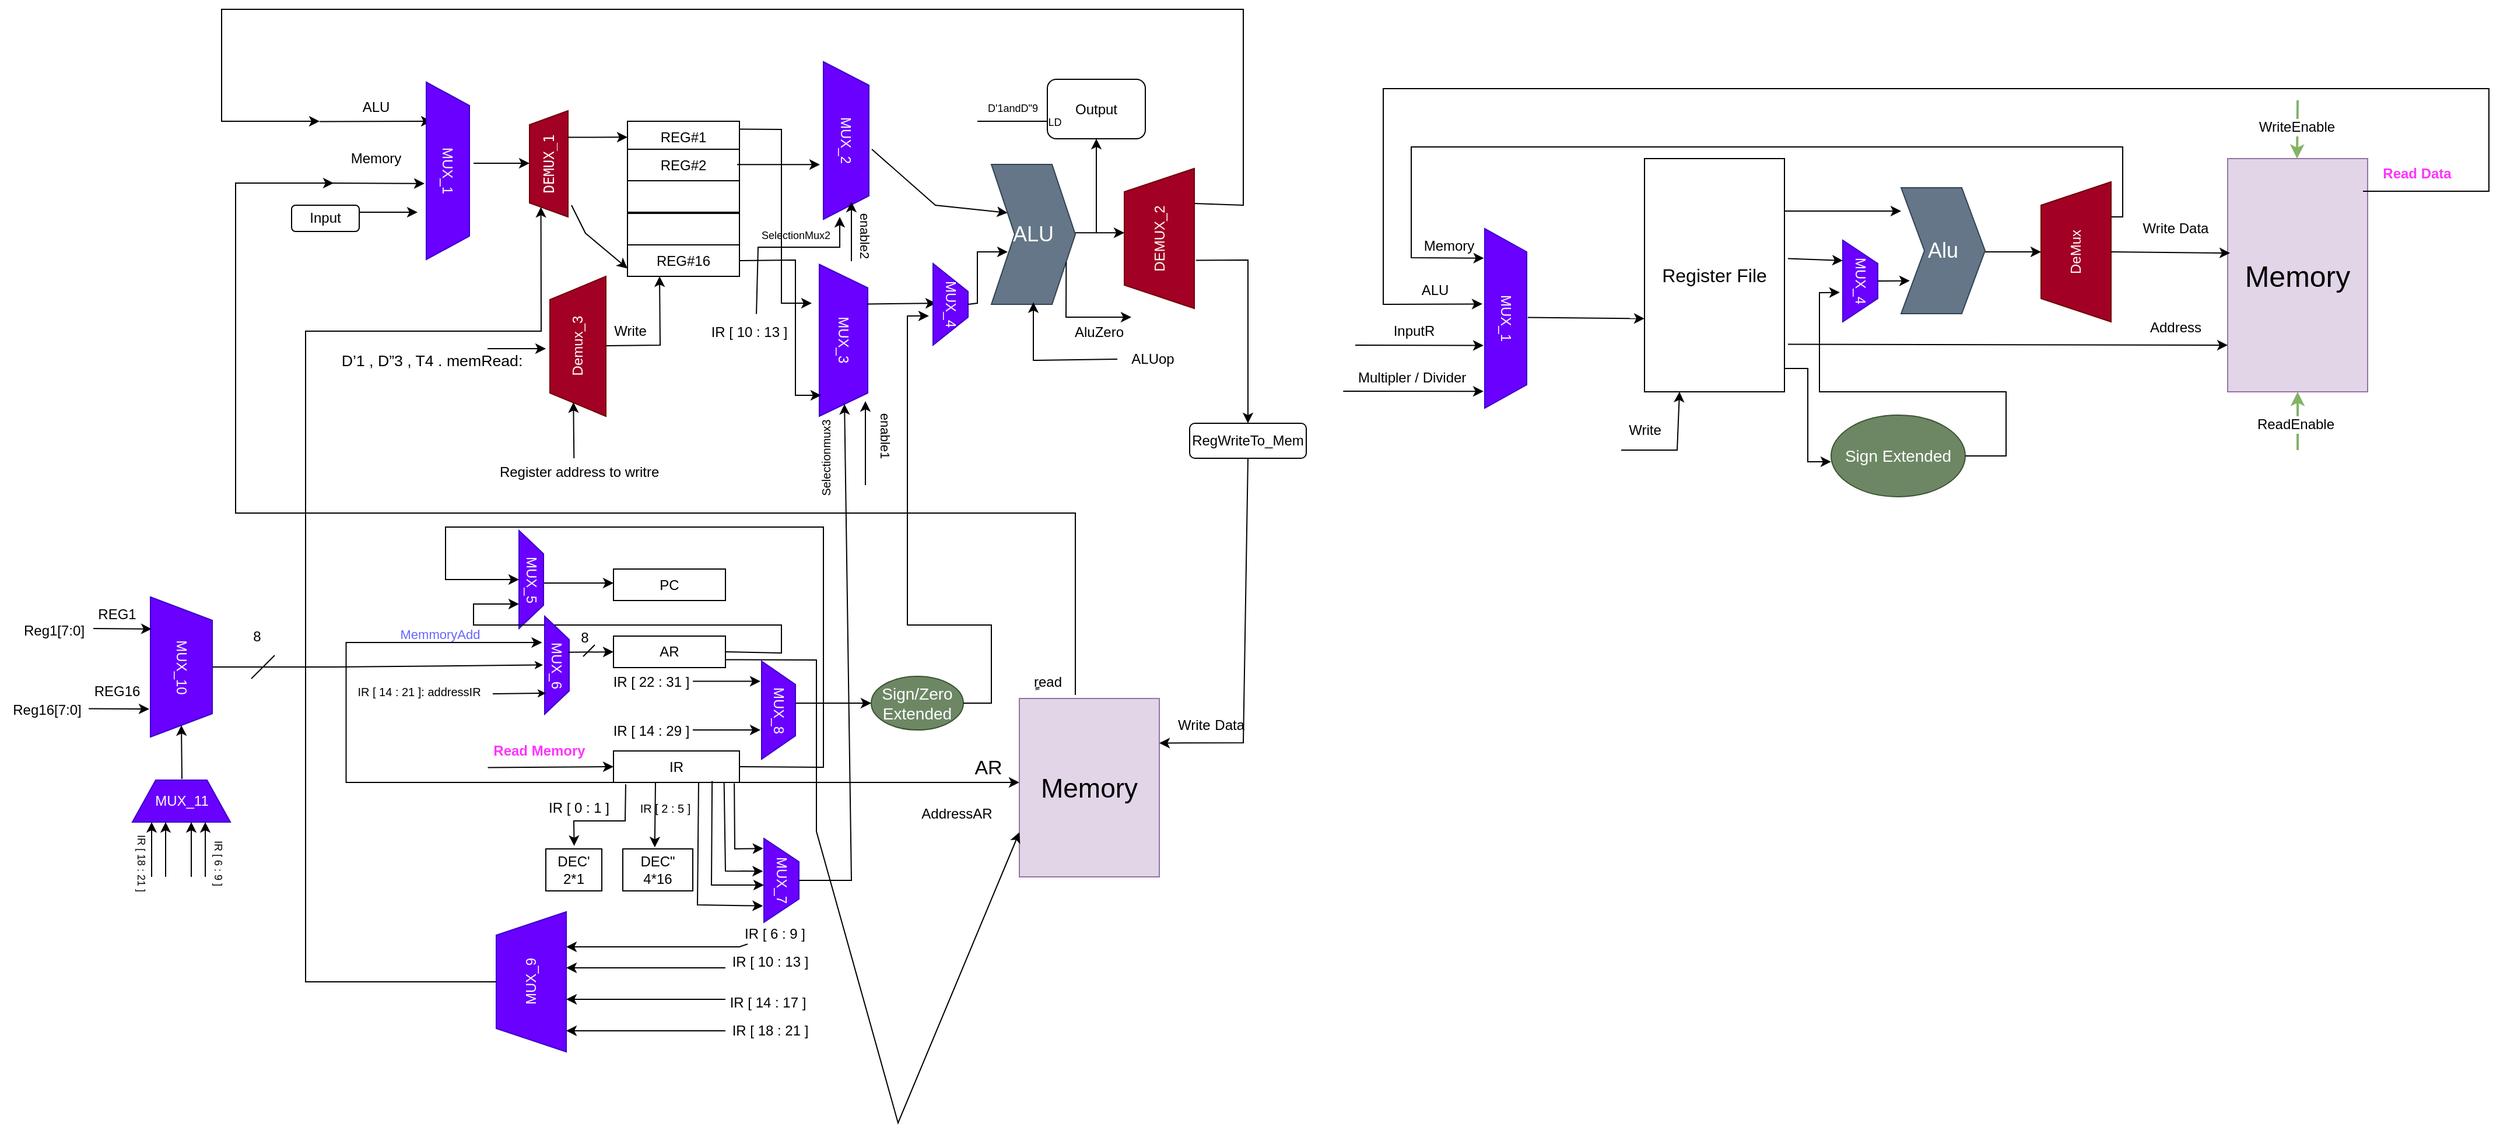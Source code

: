 <mxfile version="22.1.11" type="github">
  <diagram name="Page-1" id="VMmEMs2v5w9JZBRWIj8U">
    <mxGraphModel dx="580" dy="396" grid="1" gridSize="10" guides="1" tooltips="1" connect="1" arrows="1" fold="1" page="1" pageScale="1" pageWidth="1100" pageHeight="850" math="0" shadow="0">
      <root>
        <mxCell id="0" />
        <mxCell id="1" parent="0" />
        <mxCell id="eH6Ev0qvNWa33SyveMWL-1" value="&lt;font style=&quot;font-size: 25px;&quot;&gt;Memory&lt;/font&gt;" style="rounded=0;whiteSpace=wrap;html=1;fillColor=#e1d5e7;strokeColor=#9673a6;" parent="1" vertex="1">
          <mxGeometry x="2220" y="303" width="120" height="200" as="geometry" />
        </mxCell>
        <mxCell id="eH6Ev0qvNWa33SyveMWL-2" value="Address" style="text;html=1;align=center;verticalAlign=middle;resizable=0;points=[];autosize=1;strokeColor=none;fillColor=none;" parent="1" vertex="1">
          <mxGeometry x="2140" y="433" width="70" height="30" as="geometry" />
        </mxCell>
        <mxCell id="eH6Ev0qvNWa33SyveMWL-3" value="" style="endArrow=classic;html=1;rounded=0;entryX=0.42;entryY=1.056;entryDx=0;entryDy=0;entryPerimeter=0;" parent="1" target="eH6Ev0qvNWa33SyveMWL-23" edge="1">
          <mxGeometry width="50" height="50" relative="1" as="geometry">
            <mxPoint x="2336" y="331" as="sourcePoint" />
            <mxPoint x="1508" y="355" as="targetPoint" />
            <Array as="points">
              <mxPoint x="2444" y="331" />
              <mxPoint x="2444" y="243" />
              <mxPoint x="1780" y="243" />
              <mxPoint x="1568" y="243" />
              <mxPoint x="1496" y="243" />
              <mxPoint x="1496" y="428" />
            </Array>
          </mxGeometry>
        </mxCell>
        <mxCell id="eH6Ev0qvNWa33SyveMWL-4" value="&lt;font style=&quot;font-size: 16px;&quot;&gt;Register File&lt;/font&gt;" style="rounded=0;whiteSpace=wrap;html=1;" parent="1" vertex="1">
          <mxGeometry x="1720" y="303" width="120" height="200" as="geometry" />
        </mxCell>
        <mxCell id="eH6Ev0qvNWa33SyveMWL-5" value="&lt;b&gt;&lt;font color=&quot;#ff33ff&quot;&gt;Read Data&lt;/font&gt;&lt;/b&gt;" style="text;html=1;align=center;verticalAlign=middle;resizable=0;points=[];autosize=1;strokeColor=none;fillColor=none;" parent="1" vertex="1">
          <mxGeometry x="2340" y="304" width="84" height="24" as="geometry" />
        </mxCell>
        <mxCell id="eH6Ev0qvNWa33SyveMWL-6" value="" style="endArrow=classic;html=1;rounded=0;" parent="1" edge="1">
          <mxGeometry width="50" height="50" relative="1" as="geometry">
            <mxPoint x="1840" y="348" as="sourcePoint" />
            <mxPoint x="1940" y="348" as="targetPoint" />
          </mxGeometry>
        </mxCell>
        <mxCell id="eH6Ev0qvNWa33SyveMWL-7" value="" style="endArrow=classic;html=1;rounded=0;exitX=0.75;exitY=1;exitDx=0;exitDy=0;entryX=0.165;entryY=1.019;entryDx=0;entryDy=0;entryPerimeter=0;" parent="1" target="eH6Ev0qvNWa33SyveMWL-23" edge="1">
          <mxGeometry width="50" height="50" relative="1" as="geometry">
            <mxPoint x="2090" y="353" as="sourcePoint" />
            <mxPoint x="1520" y="391" as="targetPoint" />
            <Array as="points">
              <mxPoint x="2130" y="353" />
              <mxPoint x="2130" y="293" />
              <mxPoint x="2050" y="293" />
              <mxPoint x="1650" y="293" />
              <mxPoint x="1520" y="293" />
              <mxPoint x="1520" y="388" />
            </Array>
          </mxGeometry>
        </mxCell>
        <mxCell id="eH6Ev0qvNWa33SyveMWL-8" value="" style="endArrow=classic;html=1;rounded=0;exitX=1.025;exitY=0.429;exitDx=0;exitDy=0;exitPerimeter=0;entryX=0.25;entryY=1;entryDx=0;entryDy=0;" parent="1" source="eH6Ev0qvNWa33SyveMWL-4" target="eH6Ev0qvNWa33SyveMWL-21" edge="1">
          <mxGeometry width="50" height="50" relative="1" as="geometry">
            <mxPoint x="1880" y="412.45" as="sourcePoint" />
            <mxPoint x="1880" y="413" as="targetPoint" />
          </mxGeometry>
        </mxCell>
        <mxCell id="eH6Ev0qvNWa33SyveMWL-9" value="" style="endArrow=classic;html=1;rounded=0;exitX=1.025;exitY=0.796;exitDx=0;exitDy=0;exitPerimeter=0;entryX=-0.008;entryY=0.829;entryDx=0;entryDy=0;entryPerimeter=0;" parent="1" source="eH6Ev0qvNWa33SyveMWL-4" edge="1">
          <mxGeometry width="50" height="50" relative="1" as="geometry">
            <mxPoint x="1883" y="465.11" as="sourcePoint" />
            <mxPoint x="2220" y="463.0" as="targetPoint" />
          </mxGeometry>
        </mxCell>
        <mxCell id="eH6Ev0qvNWa33SyveMWL-10" value="Write Data" style="text;html=1;align=center;verticalAlign=middle;resizable=0;points=[];autosize=1;strokeColor=none;fillColor=none;" parent="1" vertex="1">
          <mxGeometry x="2135" y="348" width="80" height="30" as="geometry" />
        </mxCell>
        <mxCell id="eH6Ev0qvNWa33SyveMWL-11" value="DeMux" style="shape=trapezoid;perimeter=trapezoidPerimeter;whiteSpace=wrap;html=1;fixedSize=1;rotation=-90;fillColor=#a20025;fontColor=#ffffff;strokeColor=#6F0000;" parent="1" vertex="1">
          <mxGeometry x="2030" y="353" width="120" height="60" as="geometry" />
        </mxCell>
        <mxCell id="eH6Ev0qvNWa33SyveMWL-12" value="" style="endArrow=classic;html=1;rounded=0;entryX=0.017;entryY=0.405;entryDx=0;entryDy=0;entryPerimeter=0;" parent="1" target="eH6Ev0qvNWa33SyveMWL-1" edge="1">
          <mxGeometry width="50" height="50" relative="1" as="geometry">
            <mxPoint x="2120" y="383" as="sourcePoint" />
            <mxPoint x="2170" y="333" as="targetPoint" />
          </mxGeometry>
        </mxCell>
        <mxCell id="eH6Ev0qvNWa33SyveMWL-13" value="" style="endArrow=classic;html=1;rounded=0;entryX=0.5;entryY=0;entryDx=0;entryDy=0;" parent="1" target="eH6Ev0qvNWa33SyveMWL-11" edge="1">
          <mxGeometry width="50" height="50" relative="1" as="geometry">
            <mxPoint x="2010" y="383" as="sourcePoint" />
            <mxPoint x="2060" y="333" as="targetPoint" />
          </mxGeometry>
        </mxCell>
        <mxCell id="eH6Ev0qvNWa33SyveMWL-14" value="" style="endArrow=classic;html=1;rounded=0;entryX=0.425;entryY=-0.01;entryDx=0;entryDy=0;entryPerimeter=0;fillColor=#d5e8d4;strokeColor=#82b366;strokeWidth=2;" parent="1" edge="1">
          <mxGeometry relative="1" as="geometry">
            <mxPoint x="2280" y="253" as="sourcePoint" />
            <mxPoint x="2279.5" y="303" as="targetPoint" />
          </mxGeometry>
        </mxCell>
        <mxCell id="eH6Ev0qvNWa33SyveMWL-15" value="WriteEnable" style="edgeLabel;html=1;align=center;verticalAlign=middle;resizable=0;points=[];fontSize=12;" parent="eH6Ev0qvNWa33SyveMWL-14" connectable="0" vertex="1">
          <mxGeometry x="-0.08" y="-1" relative="1" as="geometry">
            <mxPoint as="offset" />
          </mxGeometry>
        </mxCell>
        <mxCell id="eH6Ev0qvNWa33SyveMWL-16" value="" style="endArrow=classic;html=1;rounded=0;entryX=0.5;entryY=1;entryDx=0;entryDy=0;fillColor=#d5e8d4;strokeColor=#82b366;strokeWidth=2;" parent="1" target="eH6Ev0qvNWa33SyveMWL-1" edge="1">
          <mxGeometry relative="1" as="geometry">
            <mxPoint x="2280" y="553" as="sourcePoint" />
            <mxPoint x="2259.5" y="583" as="targetPoint" />
          </mxGeometry>
        </mxCell>
        <mxCell id="eH6Ev0qvNWa33SyveMWL-17" value="ReadEnable" style="edgeLabel;html=1;align=center;verticalAlign=middle;resizable=0;points=[];fontSize=12;" parent="eH6Ev0qvNWa33SyveMWL-16" connectable="0" vertex="1">
          <mxGeometry x="-0.12" y="2" relative="1" as="geometry">
            <mxPoint as="offset" />
          </mxGeometry>
        </mxCell>
        <mxCell id="eH6Ev0qvNWa33SyveMWL-18" value="" style="endArrow=classic;html=1;rounded=0;entryX=0;entryY=0.571;entryDx=0;entryDy=0;entryPerimeter=0;" parent="1" target="eH6Ev0qvNWa33SyveMWL-19" edge="1">
          <mxGeometry width="50" height="50" relative="1" as="geometry">
            <mxPoint x="1840" y="483" as="sourcePoint" />
            <mxPoint x="1800" y="603" as="targetPoint" />
            <Array as="points">
              <mxPoint x="1860" y="483" />
              <mxPoint x="1860" y="563" />
            </Array>
          </mxGeometry>
        </mxCell>
        <mxCell id="eH6Ev0qvNWa33SyveMWL-19" value="&lt;font style=&quot;font-size: 14px;&quot;&gt;Sign Extended&lt;/font&gt;" style="ellipse;whiteSpace=wrap;html=1;fillColor=#6d8764;strokeColor=#3A5431;fontColor=#ffffff;" parent="1" vertex="1">
          <mxGeometry x="1880" y="523" width="115" height="70" as="geometry" />
        </mxCell>
        <mxCell id="eH6Ev0qvNWa33SyveMWL-20" value="" style="endArrow=classic;html=1;rounded=0;exitX=1;exitY=0.5;exitDx=0;exitDy=0;entryX=0.64;entryY=1.085;entryDx=0;entryDy=0;entryPerimeter=0;" parent="1" source="eH6Ev0qvNWa33SyveMWL-19" target="eH6Ev0qvNWa33SyveMWL-21" edge="1">
          <mxGeometry width="50" height="50" relative="1" as="geometry">
            <mxPoint x="2037.5" y="573" as="sourcePoint" />
            <mxPoint x="1850" y="423" as="targetPoint" />
            <Array as="points">
              <mxPoint x="2030" y="558" />
              <mxPoint x="2030" y="503" />
              <mxPoint x="1910" y="503" />
              <mxPoint x="1870" y="503" />
              <mxPoint x="1870" y="418" />
            </Array>
          </mxGeometry>
        </mxCell>
        <mxCell id="eH6Ev0qvNWa33SyveMWL-21" value="MUX_4" style="shape=trapezoid;perimeter=trapezoidPerimeter;whiteSpace=wrap;html=1;fixedSize=1;rotation=90;fillColor=#6a00ff;fontColor=#ffffff;strokeColor=#3700CC;" parent="1" vertex="1">
          <mxGeometry x="1870" y="393" width="70" height="30" as="geometry" />
        </mxCell>
        <mxCell id="eH6Ev0qvNWa33SyveMWL-22" value="" style="endArrow=classic;html=1;rounded=0;exitX=0.5;exitY=0;exitDx=0;exitDy=0;entryX=0.677;entryY=0.965;entryDx=0;entryDy=0;entryPerimeter=0;" parent="1" source="eH6Ev0qvNWa33SyveMWL-21" edge="1">
          <mxGeometry width="50" height="50" relative="1" as="geometry">
            <mxPoint x="1910" y="483" as="sourcePoint" />
            <mxPoint x="1947.45" y="407.78" as="targetPoint" />
          </mxGeometry>
        </mxCell>
        <mxCell id="eH6Ev0qvNWa33SyveMWL-23" value="MUX_1" style="shape=trapezoid;perimeter=trapezoidPerimeter;whiteSpace=wrap;html=1;fixedSize=1;rotation=90;fillColor=#6a00ff;fontColor=#ffffff;strokeColor=#3700CC;" parent="1" vertex="1">
          <mxGeometry x="1524" y="422" width="154" height="36" as="geometry" />
        </mxCell>
        <mxCell id="eH6Ev0qvNWa33SyveMWL-24" value="" style="endArrow=classic;html=1;rounded=0;exitX=0.312;exitY=-0.037;exitDx=0;exitDy=0;entryX=0.003;entryY=0.545;entryDx=0;entryDy=0;entryPerimeter=0;exitPerimeter=0;" parent="1" edge="1">
          <mxGeometry width="50" height="50" relative="1" as="geometry">
            <mxPoint x="1619.972" y="439.248" as="sourcePoint" />
            <mxPoint x="1720" y="440.2" as="targetPoint" />
          </mxGeometry>
        </mxCell>
        <mxCell id="eH6Ev0qvNWa33SyveMWL-25" value="" style="endArrow=classic;html=1;rounded=0;" parent="1" edge="1">
          <mxGeometry width="50" height="50" relative="1" as="geometry">
            <mxPoint x="590" y="324" as="sourcePoint" />
            <mxPoint x="674" y="324.42" as="targetPoint" />
          </mxGeometry>
        </mxCell>
        <mxCell id="eH6Ev0qvNWa33SyveMWL-26" value="&lt;pre&gt;&lt;font style=&quot;font-size: 12px;&quot;&gt;DEMUX_1&lt;/font&gt;&lt;/pre&gt;" style="shape=trapezoid;perimeter=trapezoidPerimeter;whiteSpace=wrap;html=1;fixedSize=1;rotation=-90;size=12;fillColor=#a20025;fontColor=#ffffff;strokeColor=#6F0000;" parent="1" vertex="1">
          <mxGeometry x="735" y="291" width="91" height="33" as="geometry" />
        </mxCell>
        <mxCell id="eH6Ev0qvNWa33SyveMWL-27" value="" style="endArrow=classic;html=1;rounded=0;exitX=0.75;exitY=1;exitDx=0;exitDy=0;" parent="1" source="eH6Ev0qvNWa33SyveMWL-26" target="eH6Ev0qvNWa33SyveMWL-28" edge="1">
          <mxGeometry width="50" height="50" relative="1" as="geometry">
            <mxPoint x="812" y="295" as="sourcePoint" />
            <mxPoint x="819" y="297.35" as="targetPoint" />
          </mxGeometry>
        </mxCell>
        <mxCell id="eH6Ev0qvNWa33SyveMWL-28" value="REG#1" style="rounded=0;whiteSpace=wrap;html=1;" parent="1" vertex="1">
          <mxGeometry x="848" y="271" width="96" height="27" as="geometry" />
        </mxCell>
        <mxCell id="eH6Ev0qvNWa33SyveMWL-29" value="REG#2" style="rounded=0;whiteSpace=wrap;html=1;" parent="1" vertex="1">
          <mxGeometry x="848" y="295" width="96" height="27" as="geometry" />
        </mxCell>
        <mxCell id="eH6Ev0qvNWa33SyveMWL-30" value="" style="rounded=0;whiteSpace=wrap;html=1;" parent="1" vertex="1">
          <mxGeometry x="848" y="322" width="96" height="27" as="geometry" />
        </mxCell>
        <mxCell id="eH6Ev0qvNWa33SyveMWL-31" value="" style="rounded=0;whiteSpace=wrap;html=1;" parent="1" vertex="1">
          <mxGeometry x="848" y="350" width="96" height="27" as="geometry" />
        </mxCell>
        <mxCell id="eH6Ev0qvNWa33SyveMWL-32" value="REG#16" style="rounded=0;whiteSpace=wrap;html=1;" parent="1" vertex="1">
          <mxGeometry x="848" y="377" width="96" height="27" as="geometry" />
        </mxCell>
        <mxCell id="eH6Ev0qvNWa33SyveMWL-33" value="AR" style="rounded=0;whiteSpace=wrap;html=1;" parent="1" vertex="1">
          <mxGeometry x="836" y="712.5" width="96" height="27" as="geometry" />
        </mxCell>
        <mxCell id="eH6Ev0qvNWa33SyveMWL-34" value="PC" style="rounded=0;whiteSpace=wrap;html=1;" parent="1" vertex="1">
          <mxGeometry x="836" y="655" width="96" height="27" as="geometry" />
        </mxCell>
        <mxCell id="eH6Ev0qvNWa33SyveMWL-35" value="IR" style="rounded=0;whiteSpace=wrap;html=1;" parent="1" vertex="1">
          <mxGeometry x="836" y="811" width="108" height="27" as="geometry" />
        </mxCell>
        <mxCell id="eH6Ev0qvNWa33SyveMWL-36" value="" style="endArrow=classic;html=1;rounded=0;" parent="1" edge="1">
          <mxGeometry width="50" height="50" relative="1" as="geometry">
            <mxPoint x="776" y="667" as="sourcePoint" />
            <mxPoint x="836" y="667" as="targetPoint" />
            <Array as="points">
              <mxPoint x="776" y="667" />
            </Array>
          </mxGeometry>
        </mxCell>
        <mxCell id="eH6Ev0qvNWa33SyveMWL-37" value="" style="endArrow=classic;html=1;rounded=0;exitX=0.095;exitY=1.063;exitDx=0;exitDy=0;exitPerimeter=0;entryX=0;entryY=0.5;entryDx=0;entryDy=0;" parent="1" target="eH6Ev0qvNWa33SyveMWL-35" edge="1">
          <mxGeometry width="50" height="50" relative="1" as="geometry">
            <mxPoint x="728.26" y="825.252" as="sourcePoint" />
            <mxPoint x="836" y="823" as="targetPoint" />
          </mxGeometry>
        </mxCell>
        <mxCell id="eH6Ev0qvNWa33SyveMWL-38" value="&lt;font color=&quot;#ff33ff&quot;&gt;Read Memory&lt;br&gt;&lt;/font&gt;" style="text;html=1;align=center;verticalAlign=middle;resizable=0;points=[];autosize=1;strokeColor=none;fillColor=none;fontStyle=1" parent="1" vertex="1">
          <mxGeometry x="718" y="799" width="108" height="24" as="geometry" />
        </mxCell>
        <mxCell id="eH6Ev0qvNWa33SyveMWL-39" value="MUX_5" style="shape=trapezoid;perimeter=trapezoidPerimeter;whiteSpace=wrap;html=1;fixedSize=1;rotation=90;fillColor=#6a00ff;fontColor=#ffffff;strokeColor=#3700CC;" parent="1" vertex="1">
          <mxGeometry x="723.5" y="653.5" width="84" height="21" as="geometry" />
        </mxCell>
        <mxCell id="eH6Ev0qvNWa33SyveMWL-40" value="" style="endArrow=classic;html=1;rounded=0;entryX=0.75;entryY=1;entryDx=0;entryDy=0;exitX=1;exitY=0.5;exitDx=0;exitDy=0;" parent="1" source="eH6Ev0qvNWa33SyveMWL-33" target="eH6Ev0qvNWa33SyveMWL-39" edge="1">
          <mxGeometry width="50" height="50" relative="1" as="geometry">
            <mxPoint x="980" y="775" as="sourcePoint" />
            <mxPoint x="704" y="675" as="targetPoint" />
            <Array as="points">
              <mxPoint x="980" y="727" />
              <mxPoint x="980" y="703" />
              <mxPoint x="716" y="703" />
              <mxPoint x="716" y="685" />
            </Array>
          </mxGeometry>
        </mxCell>
        <mxCell id="eH6Ev0qvNWa33SyveMWL-41" value="" style="endArrow=classic;html=1;rounded=0;entryX=0.5;entryY=1;entryDx=0;entryDy=0;exitX=1;exitY=0.5;exitDx=0;exitDy=0;" parent="1" source="eH6Ev0qvNWa33SyveMWL-35" target="eH6Ev0qvNWa33SyveMWL-39" edge="1">
          <mxGeometry width="50" height="50" relative="1" as="geometry">
            <mxPoint x="932" y="779" as="sourcePoint" />
            <mxPoint x="728" y="667" as="targetPoint" />
            <Array as="points">
              <mxPoint x="1016" y="825" />
              <mxPoint x="1016" y="619" />
              <mxPoint x="692" y="619" />
              <mxPoint x="692" y="664" />
            </Array>
          </mxGeometry>
        </mxCell>
        <mxCell id="eH6Ev0qvNWa33SyveMWL-42" value="" style="endArrow=classic;startArrow=classic;html=1;rounded=0;" parent="1" edge="1">
          <mxGeometry width="50" height="50" relative="1" as="geometry">
            <mxPoint x="1184" y="838" as="sourcePoint" />
            <mxPoint x="774.75" y="718" as="targetPoint" />
            <Array as="points">
              <mxPoint x="606.75" y="838" />
              <mxPoint x="606.75" y="718" />
            </Array>
          </mxGeometry>
        </mxCell>
        <mxCell id="eH6Ev0qvNWa33SyveMWL-43" value="&lt;span style=&quot;font-size: 17px;&quot;&gt;AR&lt;/span&gt;" style="edgeLabel;html=1;align=center;verticalAlign=middle;resizable=0;points=[];" parent="eH6Ev0qvNWa33SyveMWL-42" vertex="1" connectable="0">
          <mxGeometry x="-0.936" y="-2" relative="1" as="geometry">
            <mxPoint y="-10" as="offset" />
          </mxGeometry>
        </mxCell>
        <mxCell id="eH6Ev0qvNWa33SyveMWL-44" value="&lt;font style=&quot;font-size: 23px;&quot;&gt;Memory&lt;/font&gt;" style="rounded=0;whiteSpace=wrap;html=1;fillColor=#e1d5e7;strokeColor=#9673a6;" parent="1" vertex="1">
          <mxGeometry x="1184" y="766" width="120" height="153" as="geometry" />
        </mxCell>
        <mxCell id="eH6Ev0qvNWa33SyveMWL-45" value="Memory" style="text;html=1;align=center;verticalAlign=middle;resizable=0;points=[];autosize=1;strokeColor=none;fillColor=none;" parent="1" vertex="1">
          <mxGeometry x="596" y="291" width="72" height="24" as="geometry" />
        </mxCell>
        <mxCell id="eH6Ev0qvNWa33SyveMWL-46" value="" style="endArrow=classic;html=1;rounded=0;entryX=0.25;entryY=1;entryDx=0;entryDy=0;" parent="1" edge="1">
          <mxGeometry width="50" height="50" relative="1" as="geometry">
            <mxPoint x="584" y="271.25" as="sourcePoint" />
            <mxPoint x="680.0" y="271" as="targetPoint" />
          </mxGeometry>
        </mxCell>
        <mxCell id="eH6Ev0qvNWa33SyveMWL-47" value="ALU" style="text;html=1;align=center;verticalAlign=middle;resizable=0;points=[];autosize=1;strokeColor=none;fillColor=none;" parent="1" vertex="1">
          <mxGeometry x="608" y="247" width="48" height="24" as="geometry" />
        </mxCell>
        <mxCell id="eH6Ev0qvNWa33SyveMWL-48" value="" style="endArrow=classic;html=1;rounded=0;entryX=0;entryY=0.75;entryDx=0;entryDy=0;" parent="1" target="eH6Ev0qvNWa33SyveMWL-32" edge="1">
          <mxGeometry width="50" height="50" relative="1" as="geometry">
            <mxPoint x="800" y="343" as="sourcePoint" />
            <mxPoint x="998" y="253" as="targetPoint" />
            <Array as="points">
              <mxPoint x="812" y="367" />
            </Array>
          </mxGeometry>
        </mxCell>
        <mxCell id="eH6Ev0qvNWa33SyveMWL-49" value="MUX_1" style="shape=trapezoid;perimeter=trapezoidPerimeter;whiteSpace=wrap;html=1;fixedSize=1;rotation=90;fillColor=#6a00ff;fontColor=#ffffff;strokeColor=#3700CC;" parent="1" vertex="1">
          <mxGeometry x="618" y="295" width="152" height="37" as="geometry" />
        </mxCell>
        <mxCell id="eH6Ev0qvNWa33SyveMWL-50" value="" style="endArrow=classic;html=1;rounded=0;" parent="1" edge="1">
          <mxGeometry width="50" height="50" relative="1" as="geometry">
            <mxPoint x="716" y="307" as="sourcePoint" />
            <mxPoint x="764" y="307" as="targetPoint" />
          </mxGeometry>
        </mxCell>
        <mxCell id="eH6Ev0qvNWa33SyveMWL-51" value="" style="endArrow=classic;html=1;rounded=0;" parent="1" edge="1">
          <mxGeometry width="50" height="50" relative="1" as="geometry">
            <mxPoint x="1232" y="763" as="sourcePoint" />
            <mxPoint x="596" y="324" as="targetPoint" />
            <Array as="points">
              <mxPoint x="1232" y="607" />
              <mxPoint x="512" y="607" />
              <mxPoint x="512" y="324" />
            </Array>
          </mxGeometry>
        </mxCell>
        <mxCell id="eH6Ev0qvNWa33SyveMWL-52" value="" style="endArrow=classic;html=1;rounded=0;" parent="1" edge="1">
          <mxGeometry width="50" height="50" relative="1" as="geometry">
            <mxPoint x="942" y="308.13" as="sourcePoint" />
            <mxPoint x="1013" y="308.13" as="targetPoint" />
          </mxGeometry>
        </mxCell>
        <mxCell id="eH6Ev0qvNWa33SyveMWL-53" value="MUX_2" style="shape=trapezoid;perimeter=trapezoidPerimeter;whiteSpace=wrap;html=1;fixedSize=1;rotation=90;fillColor=#6a00ff;fontColor=#ffffff;strokeColor=#3700CC;" parent="1" vertex="1">
          <mxGeometry x="968" y="268" width="135" height="39" as="geometry" />
        </mxCell>
        <mxCell id="eH6Ev0qvNWa33SyveMWL-54" value="MUX_3" style="shape=trapezoid;perimeter=trapezoidPerimeter;whiteSpace=wrap;html=1;fixedSize=1;rotation=90;fillColor=#6a00ff;fontColor=#ffffff;strokeColor=#3700CC;" parent="1" vertex="1">
          <mxGeometry x="968.12" y="438.13" width="130.25" height="41.5" as="geometry" />
        </mxCell>
        <mxCell id="eH6Ev0qvNWa33SyveMWL-55" value="" style="endArrow=classic;html=1;rounded=0;entryX=0;entryY=0.25;entryDx=0;entryDy=0;" parent="1" target="eH6Ev0qvNWa33SyveMWL-57" edge="1">
          <mxGeometry width="50" height="50" relative="1" as="geometry">
            <mxPoint x="1057.5" y="295" as="sourcePoint" />
            <mxPoint x="1165" y="331" as="targetPoint" />
            <Array as="points">
              <mxPoint x="1112" y="343" />
            </Array>
          </mxGeometry>
        </mxCell>
        <mxCell id="eH6Ev0qvNWa33SyveMWL-56" value="" style="endArrow=classic;html=1;rounded=0;entryX=0.392;entryY=0.915;entryDx=0;entryDy=0;entryPerimeter=0;exitX=0.211;exitY=0.021;exitDx=0;exitDy=0;exitPerimeter=0;" parent="1" edge="1">
          <mxGeometry width="50" height="50" relative="1" as="geometry">
            <mxPoint x="1053.124" y="427.798" as="sourcePoint" />
            <mxPoint x="1112.55" y="427.0" as="targetPoint" />
            <Array as="points" />
          </mxGeometry>
        </mxCell>
        <mxCell id="eH6Ev0qvNWa33SyveMWL-57" value="&lt;font style=&quot;font-size: 18px;&quot;&gt;ALU&lt;/font&gt;" style="shape=step;perimeter=stepPerimeter;whiteSpace=wrap;html=1;fixedSize=1;fillColor=#647687;fontColor=#ffffff;strokeColor=#314354;" parent="1" vertex="1">
          <mxGeometry x="1160" y="308" width="72" height="120" as="geometry" />
        </mxCell>
        <mxCell id="eH6Ev0qvNWa33SyveMWL-58" value="&lt;font style=&quot;font-size: 18px;&quot;&gt;Alu&lt;/font&gt;" style="shape=step;perimeter=stepPerimeter;whiteSpace=wrap;html=1;fixedSize=1;fillColor=#647687;fontColor=#ffffff;strokeColor=#314354;" parent="1" vertex="1">
          <mxGeometry x="1940" y="328" width="72" height="108" as="geometry" />
        </mxCell>
        <mxCell id="eH6Ev0qvNWa33SyveMWL-59" value="" style="endArrow=classic;html=1;rounded=0;exitX=0.75;exitY=1;exitDx=0;exitDy=0;" parent="1" edge="1" source="eH6Ev0qvNWa33SyveMWL-61">
          <mxGeometry width="50" height="50" relative="1" as="geometry">
            <mxPoint x="1340" y="343" as="sourcePoint" />
            <mxPoint x="584" y="271" as="targetPoint" />
            <Array as="points">
              <mxPoint x="1376" y="343" />
              <mxPoint x="1376" y="175" />
              <mxPoint x="500" y="175" />
              <mxPoint x="500" y="271" />
            </Array>
          </mxGeometry>
        </mxCell>
        <mxCell id="eH6Ev0qvNWa33SyveMWL-60" value="MUX_6" style="shape=trapezoid;perimeter=trapezoidPerimeter;whiteSpace=wrap;html=1;fixedSize=1;rotation=90;fillColor=#6a00ff;fontColor=#ffffff;strokeColor=#3700CC;" parent="1" vertex="1">
          <mxGeometry x="745.5" y="727" width="84" height="21" as="geometry" />
        </mxCell>
        <mxCell id="eH6Ev0qvNWa33SyveMWL-61" value="DEMUX_2" style="shape=trapezoid;perimeter=trapezoidPerimeter;whiteSpace=wrap;html=1;fixedSize=1;rotation=-90;fillColor=#a20025;fontColor=#ffffff;strokeColor=#6F0000;" parent="1" vertex="1">
          <mxGeometry x="1244" y="341.5" width="120" height="60" as="geometry" />
        </mxCell>
        <mxCell id="eH6Ev0qvNWa33SyveMWL-62" value="" style="endArrow=classic;html=1;rounded=0;" parent="1" edge="1">
          <mxGeometry width="50" height="50" relative="1" as="geometry">
            <mxPoint x="1232" y="366.64" as="sourcePoint" />
            <mxPoint x="1274" y="366.64" as="targetPoint" />
          </mxGeometry>
        </mxCell>
        <mxCell id="eH6Ev0qvNWa33SyveMWL-63" value="" style="endArrow=classic;html=1;rounded=0;entryX=1;entryY=0.25;entryDx=0;entryDy=0;exitX=0.5;exitY=1;exitDx=0;exitDy=0;" parent="1" target="eH6Ev0qvNWa33SyveMWL-44" edge="1" source="wqQpNLPCQ-ZVjQHs9jcn-1">
          <mxGeometry width="50" height="50" relative="1" as="geometry">
            <mxPoint x="1380" y="490" as="sourcePoint" />
            <mxPoint x="1364" y="691" as="targetPoint" />
            <Array as="points">
              <mxPoint x="1376" y="804" />
            </Array>
          </mxGeometry>
        </mxCell>
        <mxCell id="eH6Ev0qvNWa33SyveMWL-64" value="Write&lt;font style=&quot;font-size: 14px;&quot;&gt; &lt;/font&gt;Data" style="text;html=1;align=center;verticalAlign=middle;resizable=0;points=[];autosize=1;strokeColor=none;fillColor=none;" parent="1" vertex="1">
          <mxGeometry x="1306" y="770" width="84" height="36" as="geometry" />
        </mxCell>
        <mxCell id="eH6Ev0qvNWa33SyveMWL-65" value="" style="endArrow=classic;html=1;rounded=0;" parent="1" edge="1">
          <mxGeometry width="50" height="50" relative="1" as="geometry">
            <mxPoint x="1040" y="391" as="sourcePoint" />
            <mxPoint x="1040" y="340" as="targetPoint" />
          </mxGeometry>
        </mxCell>
        <mxCell id="eH6Ev0qvNWa33SyveMWL-66" value="enable2" style="edgeLabel;html=1;align=center;verticalAlign=middle;resizable=0;points=[];rotation=90;" parent="eH6Ev0qvNWa33SyveMWL-65" connectable="0" vertex="1">
          <mxGeometry x="0.192" relative="1" as="geometry">
            <mxPoint x="12" y="8" as="offset" />
          </mxGeometry>
        </mxCell>
        <mxCell id="eH6Ev0qvNWa33SyveMWL-67" value="" style="endArrow=classic;html=1;rounded=0;" parent="1" edge="1">
          <mxGeometry width="50" height="50" relative="1" as="geometry">
            <mxPoint x="618" y="349" as="sourcePoint" />
            <mxPoint x="668" y="349" as="targetPoint" />
          </mxGeometry>
        </mxCell>
        <mxCell id="eH6Ev0qvNWa33SyveMWL-68" value="Input" style="rounded=1;whiteSpace=wrap;html=1;" parent="1" vertex="1">
          <mxGeometry x="560" y="343" width="58" height="22.5" as="geometry" />
        </mxCell>
        <mxCell id="eH6Ev0qvNWa33SyveMWL-69" value="" style="endArrow=classic;html=1;rounded=0;" parent="1" target="eH6Ev0qvNWa33SyveMWL-70" edge="1">
          <mxGeometry width="50" height="50" relative="1" as="geometry">
            <mxPoint x="1250" y="367" as="sourcePoint" />
            <mxPoint x="1256" y="283" as="targetPoint" />
          </mxGeometry>
        </mxCell>
        <mxCell id="eH6Ev0qvNWa33SyveMWL-70" value="Output" style="rounded=1;whiteSpace=wrap;html=1;" parent="1" vertex="1">
          <mxGeometry x="1208" y="235" width="84" height="51" as="geometry" />
        </mxCell>
        <mxCell id="eH6Ev0qvNWa33SyveMWL-71" value="" style="endArrow=classic;html=1;rounded=0;exitX=-0.003;exitY=0.979;exitDx=0;exitDy=0;exitPerimeter=0;" parent="1" source="eH6Ev0qvNWa33SyveMWL-74" edge="1">
          <mxGeometry width="50" height="50" relative="1" as="geometry">
            <mxPoint x="1520" y="502.33" as="sourcePoint" />
            <mxPoint x="1582" y="502.58" as="targetPoint" />
          </mxGeometry>
        </mxCell>
        <mxCell id="eH6Ev0qvNWa33SyveMWL-72" value="" style="endArrow=classic;html=1;rounded=0;" parent="1" edge="1">
          <mxGeometry width="50" height="50" relative="1" as="geometry">
            <mxPoint x="1472" y="463" as="sourcePoint" />
            <mxPoint x="1582" y="463.25" as="targetPoint" />
          </mxGeometry>
        </mxCell>
        <mxCell id="eH6Ev0qvNWa33SyveMWL-73" value="InputR" style="text;html=1;align=center;verticalAlign=middle;resizable=0;points=[];autosize=1;strokeColor=none;fillColor=none;" parent="1" vertex="1">
          <mxGeometry x="1492" y="439.25" width="60" height="24" as="geometry" />
        </mxCell>
        <mxCell id="eH6Ev0qvNWa33SyveMWL-74" value="Multipler / Divider&amp;nbsp;" style="text;html=1;align=center;verticalAlign=middle;resizable=0;points=[];autosize=1;strokeColor=none;fillColor=none;" parent="1" vertex="1">
          <mxGeometry x="1462" y="479" width="120" height="24" as="geometry" />
        </mxCell>
        <mxCell id="eH6Ev0qvNWa33SyveMWL-75" value="ALU" style="text;html=1;align=center;verticalAlign=middle;resizable=0;points=[];autosize=1;strokeColor=none;fillColor=none;" parent="1" vertex="1">
          <mxGeometry x="1516" y="404" width="48" height="24" as="geometry" />
        </mxCell>
        <mxCell id="eH6Ev0qvNWa33SyveMWL-76" value="Memory" style="text;html=1;align=center;verticalAlign=middle;resizable=0;points=[];autosize=1;strokeColor=none;fillColor=none;" parent="1" vertex="1">
          <mxGeometry x="1516" y="365.5" width="72" height="24" as="geometry" />
        </mxCell>
        <mxCell id="eH6Ev0qvNWa33SyveMWL-77" value="&lt;font style=&quot;font-size: 14px;&quot;&gt;Sign/Zero Extended&lt;/font&gt;" style="ellipse;whiteSpace=wrap;html=1;fillColor=#6d8764;strokeColor=#3A5431;fontColor=#ffffff;" parent="1" vertex="1">
          <mxGeometry x="1057" y="747" width="79" height="46" as="geometry" />
        </mxCell>
        <mxCell id="eH6Ev0qvNWa33SyveMWL-78" value="" style="endArrow=classic;html=1;rounded=0;entryX=0;entryY=0.5;entryDx=0;entryDy=0;" parent="1" target="eH6Ev0qvNWa33SyveMWL-77" edge="1">
          <mxGeometry width="50" height="50" relative="1" as="geometry">
            <mxPoint x="1016" y="770" as="sourcePoint" />
            <mxPoint x="1078" y="679" as="targetPoint" />
            <Array as="points">
              <mxPoint x="992" y="770" />
            </Array>
          </mxGeometry>
        </mxCell>
        <mxCell id="eH6Ev0qvNWa33SyveMWL-79" value="" style="endArrow=classic;html=1;rounded=0;entryX=0.641;entryY=1.119;entryDx=0;entryDy=0;entryPerimeter=0;exitX=1;exitY=0.5;exitDx=0;exitDy=0;" parent="1" source="eH6Ev0qvNWa33SyveMWL-77" target="eH6Ev0qvNWa33SyveMWL-80" edge="1">
          <mxGeometry width="50" height="50" relative="1" as="geometry">
            <mxPoint x="1124" y="602" as="sourcePoint" />
            <mxPoint x="1136" y="479" as="targetPoint" />
            <Array as="points">
              <mxPoint x="1160" y="770" />
              <mxPoint x="1160" y="703" />
              <mxPoint x="1088" y="703" />
              <mxPoint x="1088" y="438" />
            </Array>
          </mxGeometry>
        </mxCell>
        <mxCell id="eH6Ev0qvNWa33SyveMWL-80" value="MUX_4" style="shape=trapezoid;perimeter=trapezoidPerimeter;whiteSpace=wrap;html=1;fixedSize=1;rotation=90;size=24;fillColor=#6a00ff;fontColor=#ffffff;strokeColor=#3700CC;" parent="1" vertex="1">
          <mxGeometry x="1090" y="413" width="70" height="30" as="geometry" />
        </mxCell>
        <mxCell id="eH6Ev0qvNWa33SyveMWL-81" value="" style="endArrow=classic;html=1;rounded=0;exitX=0.5;exitY=0;exitDx=0;exitDy=0;" parent="1" source="eH6Ev0qvNWa33SyveMWL-80" edge="1">
          <mxGeometry width="50" height="50" relative="1" as="geometry">
            <mxPoint x="1124" y="433" as="sourcePoint" />
            <mxPoint x="1174" y="383" as="targetPoint" />
            <Array as="points">
              <mxPoint x="1148" y="427" />
              <mxPoint x="1148" y="383" />
            </Array>
          </mxGeometry>
        </mxCell>
        <mxCell id="eH6Ev0qvNWa33SyveMWL-82" value="" style="endArrow=none;html=1;rounded=0;" parent="1" edge="1">
          <mxGeometry width="50" height="50" relative="1" as="geometry">
            <mxPoint x="1064" y="427" as="sourcePoint" />
            <mxPoint x="1064" y="427" as="targetPoint" />
            <Array as="points" />
          </mxGeometry>
        </mxCell>
        <mxCell id="eH6Ev0qvNWa33SyveMWL-83" value="" style="endArrow=classic;html=1;rounded=0;entryX=0;entryY=0.5;entryDx=0;entryDy=0;exitX=0.368;exitY=0.051;exitDx=0;exitDy=0;exitPerimeter=0;" parent="1" source="eH6Ev0qvNWa33SyveMWL-60" target="eH6Ev0qvNWa33SyveMWL-33" edge="1">
          <mxGeometry width="50" height="50" relative="1" as="geometry">
            <mxPoint x="798" y="739.5" as="sourcePoint" />
            <mxPoint x="848" y="689.5" as="targetPoint" />
          </mxGeometry>
        </mxCell>
        <mxCell id="eH6Ev0qvNWa33SyveMWL-84" value="ٍِread" style="text;html=1;align=center;verticalAlign=middle;resizable=0;points=[];autosize=1;strokeColor=none;fillColor=none;" parent="1" vertex="1">
          <mxGeometry x="1184" y="739.5" width="48" height="24" as="geometry" />
        </mxCell>
        <mxCell id="eH6Ev0qvNWa33SyveMWL-85" value="DEC&#39;&lt;br&gt;2*1" style="rounded=0;whiteSpace=wrap;html=1;" parent="1" vertex="1">
          <mxGeometry x="778" y="895" width="48" height="36" as="geometry" />
        </mxCell>
        <mxCell id="eH6Ev0qvNWa33SyveMWL-86" value="DEC&quot;&lt;br&gt;4*16" style="rounded=0;whiteSpace=wrap;html=1;" parent="1" vertex="1">
          <mxGeometry x="844" y="895" width="60" height="36" as="geometry" />
        </mxCell>
        <mxCell id="eH6Ev0qvNWa33SyveMWL-87" value="" style="endArrow=classic;html=1;rounded=0;entryX=0.506;entryY=-0.072;entryDx=0;entryDy=0;entryPerimeter=0;exitX=0.097;exitY=1.059;exitDx=0;exitDy=0;exitPerimeter=0;" parent="1" source="eH6Ev0qvNWa33SyveMWL-35" target="eH6Ev0qvNWa33SyveMWL-85" edge="1">
          <mxGeometry width="50" height="50" relative="1" as="geometry">
            <mxPoint x="847.49" y="838" as="sourcePoint" />
            <mxPoint x="847.49" y="883" as="targetPoint" />
            <Array as="points">
              <mxPoint x="846" y="871" />
              <mxPoint x="802" y="871" />
            </Array>
          </mxGeometry>
        </mxCell>
        <mxCell id="eH6Ev0qvNWa33SyveMWL-88" value="" style="endArrow=classic;html=1;rounded=0;exitX=0.611;exitY=1;exitDx=0;exitDy=0;exitPerimeter=0;entryX=0.456;entryY=-0.036;entryDx=0;entryDy=0;entryPerimeter=0;" parent="1" target="eH6Ev0qvNWa33SyveMWL-86" edge="1">
          <mxGeometry width="50" height="50" relative="1" as="geometry">
            <mxPoint x="871.998" y="838.0" as="sourcePoint" />
            <mxPoint x="872.01" y="883" as="targetPoint" />
          </mxGeometry>
        </mxCell>
        <mxCell id="eH6Ev0qvNWa33SyveMWL-89" value="" style="endArrow=classic;html=1;rounded=0;" parent="1" edge="1">
          <mxGeometry width="50" height="50" relative="1" as="geometry">
            <mxPoint x="1052" y="583" as="sourcePoint" />
            <mxPoint x="1052" y="511" as="targetPoint" />
          </mxGeometry>
        </mxCell>
        <mxCell id="eH6Ev0qvNWa33SyveMWL-90" value="enable1" style="edgeLabel;html=1;align=center;verticalAlign=middle;resizable=0;points=[];rotation=90;" parent="eH6Ev0qvNWa33SyveMWL-89" connectable="0" vertex="1">
          <mxGeometry x="0.192" relative="1" as="geometry">
            <mxPoint x="17" as="offset" />
          </mxGeometry>
        </mxCell>
        <mxCell id="eH6Ev0qvNWa33SyveMWL-91" value="" style="endArrow=classic;html=1;rounded=0;exitX=0.959;exitY=1.028;exitDx=0;exitDy=0;exitPerimeter=0;entryX=0.12;entryY=1.02;entryDx=0;entryDy=0;entryPerimeter=0;" parent="1" source="eH6Ev0qvNWa33SyveMWL-35" target="eH6Ev0qvNWa33SyveMWL-92" edge="1">
          <mxGeometry width="50" height="50" relative="1" as="geometry">
            <mxPoint x="920" y="945" as="sourcePoint" />
            <mxPoint x="956" y="907" as="targetPoint" />
            <Array as="points">
              <mxPoint x="940" y="895" />
            </Array>
          </mxGeometry>
        </mxCell>
        <mxCell id="eH6Ev0qvNWa33SyveMWL-92" value="MUX_7" style="shape=trapezoid;perimeter=trapezoidPerimeter;whiteSpace=wrap;html=1;fixedSize=1;rotation=90;fillColor=#6a00ff;fontColor=#ffffff;strokeColor=#3700CC;" parent="1" vertex="1">
          <mxGeometry x="944" y="907" width="72" height="30" as="geometry" />
        </mxCell>
        <mxCell id="eH6Ev0qvNWa33SyveMWL-93" value="" style="endArrow=classic;html=1;rounded=0;exitX=0.878;exitY=0.99;exitDx=0;exitDy=0;exitPerimeter=0;entryX=0.391;entryY=1.028;entryDx=0;entryDy=0;entryPerimeter=0;" parent="1" source="eH6Ev0qvNWa33SyveMWL-35" target="eH6Ev0qvNWa33SyveMWL-92" edge="1">
          <mxGeometry width="50" height="50" relative="1" as="geometry">
            <mxPoint x="920" y="945" as="sourcePoint" />
            <mxPoint x="970" y="895" as="targetPoint" />
            <Array as="points">
              <mxPoint x="932" y="914" />
            </Array>
          </mxGeometry>
        </mxCell>
        <mxCell id="eH6Ev0qvNWa33SyveMWL-94" value="" style="endArrow=classic;html=1;rounded=0;exitX=0.783;exitY=0.952;exitDx=0;exitDy=0;entryX=0.391;entryY=1.028;entryDx=0;entryDy=0;entryPerimeter=0;exitPerimeter=0;" parent="1" source="eH6Ev0qvNWa33SyveMWL-35" edge="1">
          <mxGeometry width="50" height="50" relative="1" as="geometry">
            <mxPoint x="932" y="850" as="sourcePoint" />
            <mxPoint x="965" y="926" as="targetPoint" />
            <Array as="points">
              <mxPoint x="920" y="926" />
            </Array>
          </mxGeometry>
        </mxCell>
        <mxCell id="eH6Ev0qvNWa33SyveMWL-95" value="" style="endArrow=classic;html=1;rounded=0;exitX=0.783;exitY=0.952;exitDx=0;exitDy=0;entryX=0.804;entryY=1.028;entryDx=0;entryDy=0;entryPerimeter=0;exitPerimeter=0;" parent="1" target="eH6Ev0qvNWa33SyveMWL-92" edge="1">
          <mxGeometry width="50" height="50" relative="1" as="geometry">
            <mxPoint x="909" y="838" as="sourcePoint" />
            <mxPoint x="953" y="927" as="targetPoint" />
            <Array as="points">
              <mxPoint x="908" y="943" />
            </Array>
          </mxGeometry>
        </mxCell>
        <mxCell id="eH6Ev0qvNWa33SyveMWL-96" value="" style="endArrow=classic;html=1;rounded=0;exitX=0.5;exitY=0;exitDx=0;exitDy=0;" parent="1" source="eH6Ev0qvNWa33SyveMWL-92" target="eH6Ev0qvNWa33SyveMWL-54" edge="1">
          <mxGeometry width="50" height="50" relative="1" as="geometry">
            <mxPoint x="992" y="1005" as="sourcePoint" />
            <mxPoint x="1042" y="955" as="targetPoint" />
            <Array as="points">
              <mxPoint x="1040" y="922" />
            </Array>
          </mxGeometry>
        </mxCell>
        <mxCell id="eH6Ev0qvNWa33SyveMWL-97" value="&lt;font style=&quot;font-size: 10px;&quot;&gt;Selectionmux3&lt;/font&gt;" style="text;html=1;align=center;verticalAlign=middle;resizable=0;points=[];autosize=1;strokeColor=none;fillColor=none;rotation=-90;" parent="1" vertex="1">
          <mxGeometry x="970" y="548" width="96" height="24" as="geometry" />
        </mxCell>
        <mxCell id="eH6Ev0qvNWa33SyveMWL-98" value="&lt;font style=&quot;font-size: 9px;&quot;&gt;SelectionMux2&lt;/font&gt;" style="text;html=1;align=center;verticalAlign=middle;resizable=0;points=[];autosize=1;strokeColor=none;fillColor=none;rotation=0;" parent="1" vertex="1">
          <mxGeometry x="950" y="356" width="84" height="24" as="geometry" />
        </mxCell>
        <mxCell id="eH6Ev0qvNWa33SyveMWL-99" value="MUX_9" style="shape=trapezoid;perimeter=trapezoidPerimeter;whiteSpace=wrap;html=1;fixedSize=1;rotation=-90;fillColor=#6a00ff;fontColor=#ffffff;strokeColor=#3700CC;" parent="1" vertex="1">
          <mxGeometry x="705.5" y="979" width="120" height="60" as="geometry" />
        </mxCell>
        <mxCell id="eH6Ev0qvNWa33SyveMWL-100" value="" style="endArrow=classic;html=1;rounded=0;entryX=0.75;entryY=1;entryDx=0;entryDy=0;exitX=0.302;exitY=-0.142;exitDx=0;exitDy=0;exitPerimeter=0;" parent="1" source="eH6Ev0qvNWa33SyveMWL-111" target="eH6Ev0qvNWa33SyveMWL-99" edge="1">
          <mxGeometry width="50" height="50" relative="1" as="geometry">
            <mxPoint x="944" y="895" as="sourcePoint" />
            <mxPoint x="1018" y="835" as="targetPoint" />
            <Array as="points">
              <mxPoint x="944" y="979" />
            </Array>
          </mxGeometry>
        </mxCell>
        <mxCell id="eH6Ev0qvNWa33SyveMWL-101" value="" style="endArrow=classic;html=1;rounded=0;entryX=0.5;entryY=1;entryDx=0;entryDy=0;" parent="1" edge="1">
          <mxGeometry width="50" height="50" relative="1" as="geometry">
            <mxPoint x="896" y="997" as="sourcePoint" />
            <mxPoint x="795.5" y="997" as="targetPoint" />
            <Array as="points">
              <mxPoint x="932" y="997" />
            </Array>
          </mxGeometry>
        </mxCell>
        <mxCell id="eH6Ev0qvNWa33SyveMWL-102" value="" style="endArrow=classic;html=1;rounded=0;exitX=0.5;exitY=0;exitDx=0;exitDy=0;entryX=0;entryY=0.25;entryDx=0;entryDy=0;" parent="1" source="eH6Ev0qvNWa33SyveMWL-99" target="eH6Ev0qvNWa33SyveMWL-26" edge="1">
          <mxGeometry width="50" height="50" relative="1" as="geometry">
            <mxPoint x="968" y="885" as="sourcePoint" />
            <mxPoint x="560" y="943" as="targetPoint" />
            <Array as="points">
              <mxPoint x="572" y="1009" />
              <mxPoint x="572" y="451" />
              <mxPoint x="774" y="451" />
            </Array>
          </mxGeometry>
        </mxCell>
        <mxCell id="eH6Ev0qvNWa33SyveMWL-103" value="" style="endArrow=none;html=1;rounded=0;" parent="1" edge="1">
          <mxGeometry width="50" height="50" relative="1" as="geometry">
            <mxPoint x="1148" y="271" as="sourcePoint" />
            <mxPoint x="1208" y="271" as="targetPoint" />
          </mxGeometry>
        </mxCell>
        <mxCell id="eH6Ev0qvNWa33SyveMWL-104" value="&lt;font style=&quot;font-size: 9px;&quot;&gt;D&#39;1andD&quot;9&lt;/font&gt;" style="text;html=1;align=center;verticalAlign=middle;resizable=0;points=[];autosize=1;strokeColor=none;fillColor=none;" parent="1" vertex="1">
          <mxGeometry x="1142" y="247" width="72" height="24" as="geometry" />
        </mxCell>
        <mxCell id="eH6Ev0qvNWa33SyveMWL-105" value="&lt;font style=&quot;font-size: 9px;&quot;&gt;LD&lt;/font&gt;" style="text;html=1;align=center;verticalAlign=middle;resizable=0;points=[];autosize=1;strokeColor=none;fillColor=none;" parent="1" vertex="1">
          <mxGeometry x="1196" y="259" width="36" height="24" as="geometry" />
        </mxCell>
        <mxCell id="eH6Ev0qvNWa33SyveMWL-106" value="" style="endArrow=classic;html=1;rounded=0;startSize=5;endSize=4;exitX=0.5;exitY=0;exitDx=0;exitDy=0;" parent="1" source="eH6Ev0qvNWa33SyveMWL-141" edge="1">
          <mxGeometry width="50" height="50" relative="1" as="geometry">
            <mxPoint x="730" y="737.75" as="sourcePoint" />
            <mxPoint x="775.5" y="737.25" as="targetPoint" />
            <Array as="points">
              <mxPoint x="596" y="739" />
            </Array>
          </mxGeometry>
        </mxCell>
        <mxCell id="eH6Ev0qvNWa33SyveMWL-107" value="" style="endArrow=classic;html=1;rounded=0;startSize=5;endSize=4;" parent="1" edge="1">
          <mxGeometry width="50" height="50" relative="1" as="geometry">
            <mxPoint x="732.5" y="762" as="sourcePoint" />
            <mxPoint x="778" y="761.5" as="targetPoint" />
          </mxGeometry>
        </mxCell>
        <mxCell id="eH6Ev0qvNWa33SyveMWL-108" value="&lt;font style=&quot;font-size: 10px;&quot;&gt;IR [ 14 : 21 ]: addressIR&lt;/font&gt;" style="text;html=1;align=center;verticalAlign=middle;resizable=0;points=[];autosize=1;strokeColor=none;fillColor=none;" parent="1" vertex="1">
          <mxGeometry x="603" y="748" width="132" height="24" as="geometry" />
        </mxCell>
        <mxCell id="eH6Ev0qvNWa33SyveMWL-109" value="&lt;font style=&quot;font-size: 11px;&quot; color=&quot;#6666ff&quot;&gt;MemmoryAdd&lt;/font&gt;" style="text;html=1;align=center;verticalAlign=middle;resizable=0;points=[];autosize=1;strokeColor=none;fillColor=none;" parent="1" vertex="1">
          <mxGeometry x="639" y="699" width="96" height="24" as="geometry" />
        </mxCell>
        <mxCell id="eH6Ev0qvNWa33SyveMWL-110" value="IR [ 6 : 9 ]" style="text;html=1;align=center;verticalAlign=middle;resizable=0;points=[];autosize=1;strokeColor=none;fillColor=none;" parent="1" vertex="1">
          <mxGeometry x="932" y="956" width="84" height="24" as="geometry" />
        </mxCell>
        <mxCell id="eH6Ev0qvNWa33SyveMWL-111" value="IR [ 10 : 13 ]" style="text;html=1;align=center;verticalAlign=middle;resizable=0;points=[];autosize=1;strokeColor=none;fillColor=none;" parent="1" vertex="1">
          <mxGeometry x="922" y="980" width="96" height="24" as="geometry" />
        </mxCell>
        <mxCell id="eH6Ev0qvNWa33SyveMWL-112" value="" style="endArrow=classic;html=1;rounded=0;entryX=0.5;entryY=1;entryDx=0;entryDy=0;" parent="1" edge="1">
          <mxGeometry width="50" height="50" relative="1" as="geometry">
            <mxPoint x="896" y="1024" as="sourcePoint" />
            <mxPoint x="795.5" y="1024" as="targetPoint" />
            <Array as="points">
              <mxPoint x="932" y="1024" />
            </Array>
          </mxGeometry>
        </mxCell>
        <mxCell id="eH6Ev0qvNWa33SyveMWL-113" value="IR [ 14 : 17 ]" style="text;html=1;align=center;verticalAlign=middle;resizable=0;points=[];autosize=1;strokeColor=none;fillColor=none;" parent="1" vertex="1">
          <mxGeometry x="920" y="1015" width="96" height="24" as="geometry" />
        </mxCell>
        <mxCell id="eH6Ev0qvNWa33SyveMWL-114" value="" style="endArrow=classic;html=1;rounded=0;entryX=0.5;entryY=1;entryDx=0;entryDy=0;" parent="1" edge="1">
          <mxGeometry width="50" height="50" relative="1" as="geometry">
            <mxPoint x="896" y="1051" as="sourcePoint" />
            <mxPoint x="795.5" y="1051" as="targetPoint" />
            <Array as="points">
              <mxPoint x="932" y="1051" />
            </Array>
          </mxGeometry>
        </mxCell>
        <mxCell id="eH6Ev0qvNWa33SyveMWL-115" value="IR [ 18 : 21 ]" style="text;html=1;align=center;verticalAlign=middle;resizable=0;points=[];autosize=1;strokeColor=none;fillColor=none;" parent="1" vertex="1">
          <mxGeometry x="922" y="1039" width="96" height="24" as="geometry" />
        </mxCell>
        <mxCell id="eH6Ev0qvNWa33SyveMWL-116" value="" style="endArrow=classic;html=1;rounded=0;exitX=0.568;exitY=-0.157;exitDx=0;exitDy=0;exitPerimeter=0;" parent="1" edge="1" source="eH6Ev0qvNWa33SyveMWL-117">
          <mxGeometry width="50" height="50" relative="1" as="geometry">
            <mxPoint x="968" y="380" as="sourcePoint" />
            <mxPoint x="1030" y="353" as="targetPoint" />
            <Array as="points">
              <mxPoint x="960" y="379" />
              <mxPoint x="1030" y="379" />
            </Array>
          </mxGeometry>
        </mxCell>
        <mxCell id="eH6Ev0qvNWa33SyveMWL-117" value="IR [ 10 : 13 ]" style="text;html=1;align=center;verticalAlign=middle;resizable=0;points=[];autosize=1;strokeColor=none;fillColor=none;" parent="1" vertex="1">
          <mxGeometry x="904" y="440" width="96" height="24" as="geometry" />
        </mxCell>
        <mxCell id="eH6Ev0qvNWa33SyveMWL-118" value="IR [ 0 : 1 ]" style="text;html=1;align=center;verticalAlign=middle;resizable=0;points=[];autosize=1;strokeColor=none;fillColor=none;" parent="1" vertex="1">
          <mxGeometry x="764" y="848" width="84" height="24" as="geometry" />
        </mxCell>
        <mxCell id="eH6Ev0qvNWa33SyveMWL-119" value="&lt;font style=&quot;font-size: 10px;&quot;&gt;IR [ 2 : 5 ]&lt;/font&gt;" style="text;html=1;align=center;verticalAlign=middle;resizable=0;points=[];autosize=1;strokeColor=none;fillColor=none;rotation=0;" parent="1" vertex="1">
          <mxGeometry x="844" y="848" width="72" height="24" as="geometry" />
        </mxCell>
        <mxCell id="eH6Ev0qvNWa33SyveMWL-120" value="" style="endArrow=classic;html=1;rounded=0;exitX=1;exitY=0.25;exitDx=0;exitDy=0;" parent="1" edge="1" source="eH6Ev0qvNWa33SyveMWL-28">
          <mxGeometry width="50" height="50" relative="1" as="geometry">
            <mxPoint x="980" y="283" as="sourcePoint" />
            <mxPoint x="1006" y="427" as="targetPoint" />
            <Array as="points">
              <mxPoint x="980" y="278" />
              <mxPoint x="980" y="427" />
            </Array>
          </mxGeometry>
        </mxCell>
        <mxCell id="eH6Ev0qvNWa33SyveMWL-122" value="" style="endArrow=classic;html=1;rounded=0;entryX=0.862;entryY=0.964;entryDx=0;entryDy=0;entryPerimeter=0;exitX=1;exitY=0.5;exitDx=0;exitDy=0;" parent="1" target="eH6Ev0qvNWa33SyveMWL-54" edge="1" source="eH6Ev0qvNWa33SyveMWL-32">
          <mxGeometry width="50" height="50" relative="1" as="geometry">
            <mxPoint x="992" y="319" as="sourcePoint" />
            <mxPoint x="1006" y="427" as="targetPoint" />
            <Array as="points">
              <mxPoint x="992" y="390" />
              <mxPoint x="992" y="506" />
            </Array>
          </mxGeometry>
        </mxCell>
        <mxCell id="eH6Ev0qvNWa33SyveMWL-123" value="" style="endArrow=classic;html=1;rounded=0;" parent="1" edge="1">
          <mxGeometry width="50" height="50" relative="1" as="geometry">
            <mxPoint x="1268" y="475" as="sourcePoint" />
            <mxPoint x="1196" y="426.25" as="targetPoint" />
            <Array as="points">
              <mxPoint x="1196" y="476" />
            </Array>
          </mxGeometry>
        </mxCell>
        <mxCell id="eH6Ev0qvNWa33SyveMWL-124" value="ALUop" style="text;html=1;align=center;verticalAlign=middle;resizable=0;points=[];autosize=1;strokeColor=none;fillColor=none;" parent="1" vertex="1">
          <mxGeometry x="1268" y="463" width="60" height="24" as="geometry" />
        </mxCell>
        <mxCell id="eH6Ev0qvNWa33SyveMWL-125" value="" style="endArrow=classic;html=1;rounded=0;exitX=0.5;exitY=0;exitDx=0;exitDy=0;" parent="1" source="eH6Ev0qvNWa33SyveMWL-136" edge="1">
          <mxGeometry width="50" height="50" relative="1" as="geometry">
            <mxPoint x="825.5" y="454" as="sourcePoint" />
            <mxPoint x="875.5" y="404" as="targetPoint" />
            <Array as="points">
              <mxPoint x="876" y="463" />
            </Array>
          </mxGeometry>
        </mxCell>
        <mxCell id="eH6Ev0qvNWa33SyveMWL-126" value="Write" style="text;html=1;align=center;verticalAlign=middle;resizable=0;points=[];autosize=1;strokeColor=none;fillColor=none;" parent="1" vertex="1">
          <mxGeometry x="820" y="439.25" width="60" height="24" as="geometry" />
        </mxCell>
        <mxCell id="eH6Ev0qvNWa33SyveMWL-127" value="" style="endArrow=classic;html=1;rounded=0;" parent="1" edge="1">
          <mxGeometry width="50" height="50" relative="1" as="geometry">
            <mxPoint x="1700" y="553" as="sourcePoint" />
            <mxPoint x="1750" y="503" as="targetPoint" />
            <Array as="points">
              <mxPoint x="1748" y="553" />
            </Array>
          </mxGeometry>
        </mxCell>
        <mxCell id="eH6Ev0qvNWa33SyveMWL-128" value="Write" style="text;html=1;align=center;verticalAlign=middle;resizable=0;points=[];autosize=1;strokeColor=none;fillColor=none;" parent="1" vertex="1">
          <mxGeometry x="1690" y="524" width="60" height="24" as="geometry" />
        </mxCell>
        <mxCell id="eH6Ev0qvNWa33SyveMWL-129" value="MUX_8" style="shape=trapezoid;perimeter=trapezoidPerimeter;whiteSpace=wrap;html=1;fixedSize=1;rotation=90;fillColor=#6a00ff;fontColor=#ffffff;strokeColor=#3700CC;" parent="1" vertex="1">
          <mxGeometry x="935.5" y="761.5" width="84" height="29" as="geometry" />
        </mxCell>
        <mxCell id="eH6Ev0qvNWa33SyveMWL-130" value="" style="endArrow=classic;html=1;rounded=0;" parent="1" edge="1">
          <mxGeometry width="50" height="50" relative="1" as="geometry">
            <mxPoint x="904" y="751.29" as="sourcePoint" />
            <mxPoint x="962" y="751.29" as="targetPoint" />
          </mxGeometry>
        </mxCell>
        <mxCell id="eH6Ev0qvNWa33SyveMWL-131" value="" style="endArrow=classic;html=1;rounded=0;" parent="1" edge="1">
          <mxGeometry width="50" height="50" relative="1" as="geometry">
            <mxPoint x="904" y="793" as="sourcePoint" />
            <mxPoint x="962" y="793" as="targetPoint" />
          </mxGeometry>
        </mxCell>
        <mxCell id="eH6Ev0qvNWa33SyveMWL-132" value="IR [ 14 : 29 ]" style="text;html=1;align=center;verticalAlign=middle;resizable=0;points=[];autosize=1;strokeColor=none;fillColor=none;" parent="1" vertex="1">
          <mxGeometry x="820" y="782" width="96" height="24" as="geometry" />
        </mxCell>
        <mxCell id="eH6Ev0qvNWa33SyveMWL-133" value="IR [ 22 : 31 ]" style="text;html=1;align=center;verticalAlign=middle;resizable=0;points=[];autosize=1;strokeColor=none;fillColor=none;" parent="1" vertex="1">
          <mxGeometry x="820" y="740" width="96" height="24" as="geometry" />
        </mxCell>
        <mxCell id="eH6Ev0qvNWa33SyveMWL-134" value="" style="endArrow=classic;html=1;rounded=0;exitX=1;exitY=0.75;exitDx=0;exitDy=0;" parent="1" source="eH6Ev0qvNWa33SyveMWL-57" edge="1">
          <mxGeometry width="50" height="50" relative="1" as="geometry">
            <mxPoint x="1244" y="405" as="sourcePoint" />
            <mxPoint x="1280" y="439" as="targetPoint" />
            <Array as="points">
              <mxPoint x="1224" y="439" />
            </Array>
          </mxGeometry>
        </mxCell>
        <mxCell id="eH6Ev0qvNWa33SyveMWL-135" value="AluZero" style="text;html=1;align=center;verticalAlign=middle;resizable=0;points=[];autosize=1;strokeColor=none;fillColor=none;" parent="1" vertex="1">
          <mxGeometry x="1216" y="440" width="72" height="24" as="geometry" />
        </mxCell>
        <mxCell id="eH6Ev0qvNWa33SyveMWL-136" value="Demux_3" style="shape=trapezoid;perimeter=trapezoidPerimeter;whiteSpace=wrap;html=1;fixedSize=1;rotation=-90;fillColor=#a20025;fontColor=#ffffff;strokeColor=#6F0000;" parent="1" vertex="1">
          <mxGeometry x="745.5" y="440" width="120" height="48" as="geometry" />
        </mxCell>
        <mxCell id="eH6Ev0qvNWa33SyveMWL-137" value="" style="endArrow=classic;html=1;rounded=0;" parent="1" edge="1">
          <mxGeometry width="50" height="50" relative="1" as="geometry">
            <mxPoint x="728" y="466" as="sourcePoint" />
            <mxPoint x="778" y="466" as="targetPoint" />
          </mxGeometry>
        </mxCell>
        <mxCell id="eH6Ev0qvNWa33SyveMWL-138" value="" style="endArrow=classic;html=1;rounded=0;" parent="1" edge="1">
          <mxGeometry width="50" height="50" relative="1" as="geometry">
            <mxPoint x="802.14" y="560" as="sourcePoint" />
            <mxPoint x="801.64" y="512" as="targetPoint" />
          </mxGeometry>
        </mxCell>
        <mxCell id="eH6Ev0qvNWa33SyveMWL-139" value="Register address to writre&amp;nbsp;" style="text;html=1;align=center;verticalAlign=middle;resizable=0;points=[];autosize=1;strokeColor=none;fillColor=none;" parent="1" vertex="1">
          <mxGeometry x="724" y="560" width="168" height="24" as="geometry" />
        </mxCell>
        <mxCell id="eH6Ev0qvNWa33SyveMWL-140" value="&lt;meta charset=&quot;utf-8&quot;&gt;&lt;b id=&quot;docs-internal-guid-8bd9b326-7fff-f22a-ad19-f83c944f68d6&quot; style=&quot;font-weight:normal;&quot;&gt;&lt;span style=&quot;font-size: 10pt; font-family: Arial, sans-serif; color: rgb(0, 0, 0); background-color: transparent; font-weight: 400; font-style: normal; font-variant: normal; text-decoration: none; vertical-align: baseline;&quot;&gt;D’1 , D”3 , T4 . memRead:&lt;/span&gt;&lt;/b&gt;" style="text;html=1;align=center;verticalAlign=middle;resizable=0;points=[];autosize=1;strokeColor=none;fillColor=none;" parent="1" vertex="1">
          <mxGeometry x="590" y="458" width="180" height="36" as="geometry" />
        </mxCell>
        <mxCell id="eH6Ev0qvNWa33SyveMWL-141" value="MUX_10" style="shape=trapezoid;perimeter=trapezoidPerimeter;whiteSpace=wrap;html=1;fixedSize=1;rotation=90;fillColor=#6a00ff;fontColor=#ffffff;strokeColor=#3700CC;" parent="1" vertex="1">
          <mxGeometry x="405.5" y="712.5" width="120" height="53" as="geometry" />
        </mxCell>
        <mxCell id="eH6Ev0qvNWa33SyveMWL-142" value="" style="endArrow=classic;html=1;rounded=0;" parent="1" edge="1">
          <mxGeometry width="50" height="50" relative="1" as="geometry">
            <mxPoint x="390" y="706" as="sourcePoint" />
            <mxPoint x="440" y="706.37" as="targetPoint" />
          </mxGeometry>
        </mxCell>
        <mxCell id="eH6Ev0qvNWa33SyveMWL-143" value="" style="endArrow=classic;html=1;rounded=0;exitX=0.1;exitY=1.112;exitDx=0;exitDy=0;exitPerimeter=0;" parent="1" source="eH6Ev0qvNWa33SyveMWL-145" edge="1">
          <mxGeometry width="50" height="50" relative="1" as="geometry">
            <mxPoint x="390" y="811" as="sourcePoint" />
            <mxPoint x="438" y="775" as="targetPoint" />
          </mxGeometry>
        </mxCell>
        <mxCell id="eH6Ev0qvNWa33SyveMWL-144" value="REG1" style="text;html=1;align=center;verticalAlign=middle;resizable=0;points=[];autosize=1;strokeColor=none;fillColor=none;" parent="1" vertex="1">
          <mxGeometry x="380" y="682" width="60" height="24" as="geometry" />
        </mxCell>
        <mxCell id="eH6Ev0qvNWa33SyveMWL-145" value="REG16" style="text;html=1;align=center;verticalAlign=middle;resizable=0;points=[];autosize=1;strokeColor=none;fillColor=none;" parent="1" vertex="1">
          <mxGeometry x="380" y="748" width="60" height="24" as="geometry" />
        </mxCell>
        <mxCell id="eH6Ev0qvNWa33SyveMWL-146" value="" style="endArrow=classic;html=1;rounded=0;entryX=1;entryY=0.5;entryDx=0;entryDy=0;" parent="1" target="eH6Ev0qvNWa33SyveMWL-141" edge="1">
          <mxGeometry width="50" height="50" relative="1" as="geometry">
            <mxPoint x="466" y="835" as="sourcePoint" />
            <mxPoint x="716" y="715" as="targetPoint" />
          </mxGeometry>
        </mxCell>
        <mxCell id="eH6Ev0qvNWa33SyveMWL-147" value="MUX_11" style="shape=trapezoid;perimeter=trapezoidPerimeter;whiteSpace=wrap;html=1;fixedSize=1;fillColor=#6a00ff;fontColor=#ffffff;strokeColor=#3700CC;" parent="1" vertex="1">
          <mxGeometry x="423.5" y="836" width="84" height="36" as="geometry" />
        </mxCell>
        <mxCell id="eH6Ev0qvNWa33SyveMWL-148" value="" style="endArrow=classic;html=1;rounded=0;" parent="1" edge="1">
          <mxGeometry width="50" height="50" relative="1" as="geometry">
            <mxPoint x="440" y="919" as="sourcePoint" />
            <mxPoint x="440" y="872" as="targetPoint" />
          </mxGeometry>
        </mxCell>
        <mxCell id="eH6Ev0qvNWa33SyveMWL-149" value="" style="endArrow=classic;html=1;rounded=0;" parent="1" edge="1">
          <mxGeometry width="50" height="50" relative="1" as="geometry">
            <mxPoint x="452" y="919" as="sourcePoint" />
            <mxPoint x="452" y="872" as="targetPoint" />
          </mxGeometry>
        </mxCell>
        <mxCell id="eH6Ev0qvNWa33SyveMWL-150" value="" style="endArrow=classic;html=1;rounded=0;" parent="1" edge="1">
          <mxGeometry width="50" height="50" relative="1" as="geometry">
            <mxPoint x="474" y="919" as="sourcePoint" />
            <mxPoint x="474" y="872" as="targetPoint" />
          </mxGeometry>
        </mxCell>
        <mxCell id="eH6Ev0qvNWa33SyveMWL-151" value="" style="endArrow=classic;html=1;rounded=0;" parent="1" edge="1">
          <mxGeometry width="50" height="50" relative="1" as="geometry">
            <mxPoint x="486" y="919" as="sourcePoint" />
            <mxPoint x="486" y="872" as="targetPoint" />
          </mxGeometry>
        </mxCell>
        <mxCell id="eH6Ev0qvNWa33SyveMWL-152" value="&lt;font style=&quot;font-size: 9px;&quot;&gt;IR [ 6 : 9 ]&lt;/font&gt;" style="text;html=1;align=center;verticalAlign=middle;resizable=0;points=[];autosize=1;strokeColor=none;fillColor=none;rotation=90;" parent="1" vertex="1">
          <mxGeometry x="468" y="895" width="60" height="24" as="geometry" />
        </mxCell>
        <mxCell id="eH6Ev0qvNWa33SyveMWL-153" value="&lt;font style=&quot;font-size: 9px;&quot;&gt;IR [ 18 : 21 ]&lt;/font&gt;" style="text;html=1;align=center;verticalAlign=middle;resizable=0;points=[];autosize=1;strokeColor=none;fillColor=none;rotation=90;" parent="1" vertex="1">
          <mxGeometry x="396" y="895" width="72" height="24" as="geometry" />
        </mxCell>
        <mxCell id="Me-PVEgLc9L4OxyyPeLb-1" value="" style="endArrow=none;html=1;rounded=0;" parent="1" edge="1">
          <mxGeometry width="50" height="50" relative="1" as="geometry">
            <mxPoint x="810" y="730" as="sourcePoint" />
            <mxPoint x="820" y="720" as="targetPoint" />
          </mxGeometry>
        </mxCell>
        <mxCell id="Me-PVEgLc9L4OxyyPeLb-2" value="8" style="text;html=1;align=center;verticalAlign=middle;resizable=0;points=[];autosize=1;strokeColor=none;fillColor=none;" parent="1" vertex="1">
          <mxGeometry x="796" y="699" width="30" height="30" as="geometry" />
        </mxCell>
        <mxCell id="Me-PVEgLc9L4OxyyPeLb-3" value="" style="endArrow=none;html=1;rounded=0;" parent="1" edge="1">
          <mxGeometry width="50" height="50" relative="1" as="geometry">
            <mxPoint x="525.5" y="749" as="sourcePoint" />
            <mxPoint x="545.5" y="729" as="targetPoint" />
          </mxGeometry>
        </mxCell>
        <mxCell id="Me-PVEgLc9L4OxyyPeLb-4" value="8" style="text;html=1;align=center;verticalAlign=middle;resizable=0;points=[];autosize=1;strokeColor=none;fillColor=none;" parent="1" vertex="1">
          <mxGeometry x="515" y="698" width="30" height="30" as="geometry" />
        </mxCell>
        <mxCell id="Me-PVEgLc9L4OxyyPeLb-5" value="Reg1[7:0]" style="text;html=1;align=center;verticalAlign=middle;resizable=0;points=[];autosize=1;strokeColor=none;fillColor=none;" parent="1" vertex="1">
          <mxGeometry x="316" y="693" width="80" height="30" as="geometry" />
        </mxCell>
        <mxCell id="Me-PVEgLc9L4OxyyPeLb-7" value="Reg16[7:0]" style="text;html=1;align=center;verticalAlign=middle;resizable=0;points=[];autosize=1;strokeColor=none;fillColor=none;" parent="1" vertex="1">
          <mxGeometry x="310" y="760.5" width="80" height="30" as="geometry" />
        </mxCell>
        <mxCell id="wqQpNLPCQ-ZVjQHs9jcn-1" value="RegWriteTo_Mem" style="rounded=1;whiteSpace=wrap;html=1;" vertex="1" parent="1">
          <mxGeometry x="1330" y="530" width="100" height="30" as="geometry" />
        </mxCell>
        <mxCell id="wqQpNLPCQ-ZVjQHs9jcn-2" value="" style="endArrow=classic;html=1;rounded=0;entryX=0.5;entryY=0;entryDx=0;entryDy=0;exitX=0.344;exitY=1.023;exitDx=0;exitDy=0;exitPerimeter=0;" edge="1" parent="1" source="eH6Ev0qvNWa33SyveMWL-61" target="wqQpNLPCQ-ZVjQHs9jcn-1">
          <mxGeometry width="50" height="50" relative="1" as="geometry">
            <mxPoint x="1330" y="388" as="sourcePoint" />
            <mxPoint x="1380" y="338" as="targetPoint" />
            <Array as="points">
              <mxPoint x="1380" y="390" />
            </Array>
          </mxGeometry>
        </mxCell>
        <mxCell id="wqQpNLPCQ-ZVjQHs9jcn-3" value="" style="endArrow=classic;html=1;rounded=0;exitX=1;exitY=0.75;exitDx=0;exitDy=0;entryX=0;entryY=0.75;entryDx=0;entryDy=0;" edge="1" parent="1" source="eH6Ev0qvNWa33SyveMWL-33" target="eH6Ev0qvNWa33SyveMWL-44">
          <mxGeometry width="50" height="50" relative="1" as="geometry">
            <mxPoint x="1020" y="840" as="sourcePoint" />
            <mxPoint x="1070" y="790" as="targetPoint" />
            <Array as="points">
              <mxPoint x="1010" y="733" />
              <mxPoint x="1010" y="880" />
              <mxPoint x="1080" y="1130" />
            </Array>
          </mxGeometry>
        </mxCell>
        <mxCell id="wqQpNLPCQ-ZVjQHs9jcn-4" value="AddressAR" style="text;html=1;align=center;verticalAlign=middle;resizable=0;points=[];autosize=1;strokeColor=none;fillColor=none;" vertex="1" parent="1">
          <mxGeometry x="1090" y="850" width="80" height="30" as="geometry" />
        </mxCell>
      </root>
    </mxGraphModel>
  </diagram>
</mxfile>

